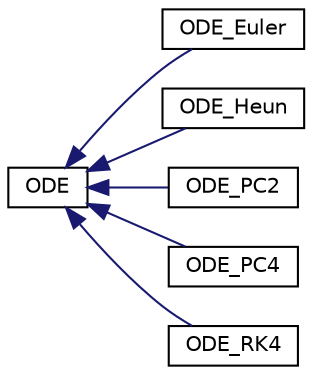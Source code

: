 digraph "Graphical Class Hierarchy"
{
 // LATEX_PDF_SIZE
  edge [fontname="Helvetica",fontsize="10",labelfontname="Helvetica",labelfontsize="10"];
  node [fontname="Helvetica",fontsize="10",shape=record];
  rankdir="LR";
  Node0 [label="ODE",height=0.2,width=0.4,color="black", fillcolor="white", style="filled",URL="$class_o_d_e.html",tooltip="Ordinal differencial equation solver."];
  Node0 -> Node1 [dir="back",color="midnightblue",fontsize="10",style="solid",fontname="Helvetica"];
  Node1 [label="ODE_Euler",height=0.2,width=0.4,color="black", fillcolor="white", style="filled",URL="$class_o_d_e___euler.html",tooltip="Explicit Euler algorithm."];
  Node0 -> Node2 [dir="back",color="midnightblue",fontsize="10",style="solid",fontname="Helvetica"];
  Node2 [label="ODE_Heun",height=0.2,width=0.4,color="black", fillcolor="white", style="filled",URL="$class_o_d_e___heun.html",tooltip="Second order explicit Heun algorithm."];
  Node0 -> Node3 [dir="back",color="midnightblue",fontsize="10",style="solid",fontname="Helvetica"];
  Node3 [label="ODE_PC2",height=0.2,width=0.4,color="black", fillcolor="white", style="filled",URL="$class_o_d_e___p_c2.html",tooltip="Second order predictor-corrector method Second order Adams-bashforth and Adams-moulton."];
  Node0 -> Node4 [dir="back",color="midnightblue",fontsize="10",style="solid",fontname="Helvetica"];
  Node4 [label="ODE_PC4",height=0.2,width=0.4,color="black", fillcolor="white", style="filled",URL="$class_o_d_e___p_c4.html",tooltip="Fourth order predictor-corrector method Fourth order Adams-bashforth and Adams-moulton."];
  Node0 -> Node5 [dir="back",color="midnightblue",fontsize="10",style="solid",fontname="Helvetica"];
  Node5 [label="ODE_RK4",height=0.2,width=0.4,color="black", fillcolor="white", style="filled",URL="$class_o_d_e___r_k4.html",tooltip="Fourth order Runge Kutta algorithm."];
}
